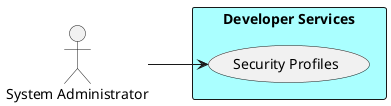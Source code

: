 @startuml

left to right direction


Actor "System Administrator" as SystemAdministrator


rectangle "Developer Services" as ds #aaffff {
        usecase "Security Profiles" as SecurityProfiles
    SystemAdministrator --> SecurityProfiles

}


@enduml
